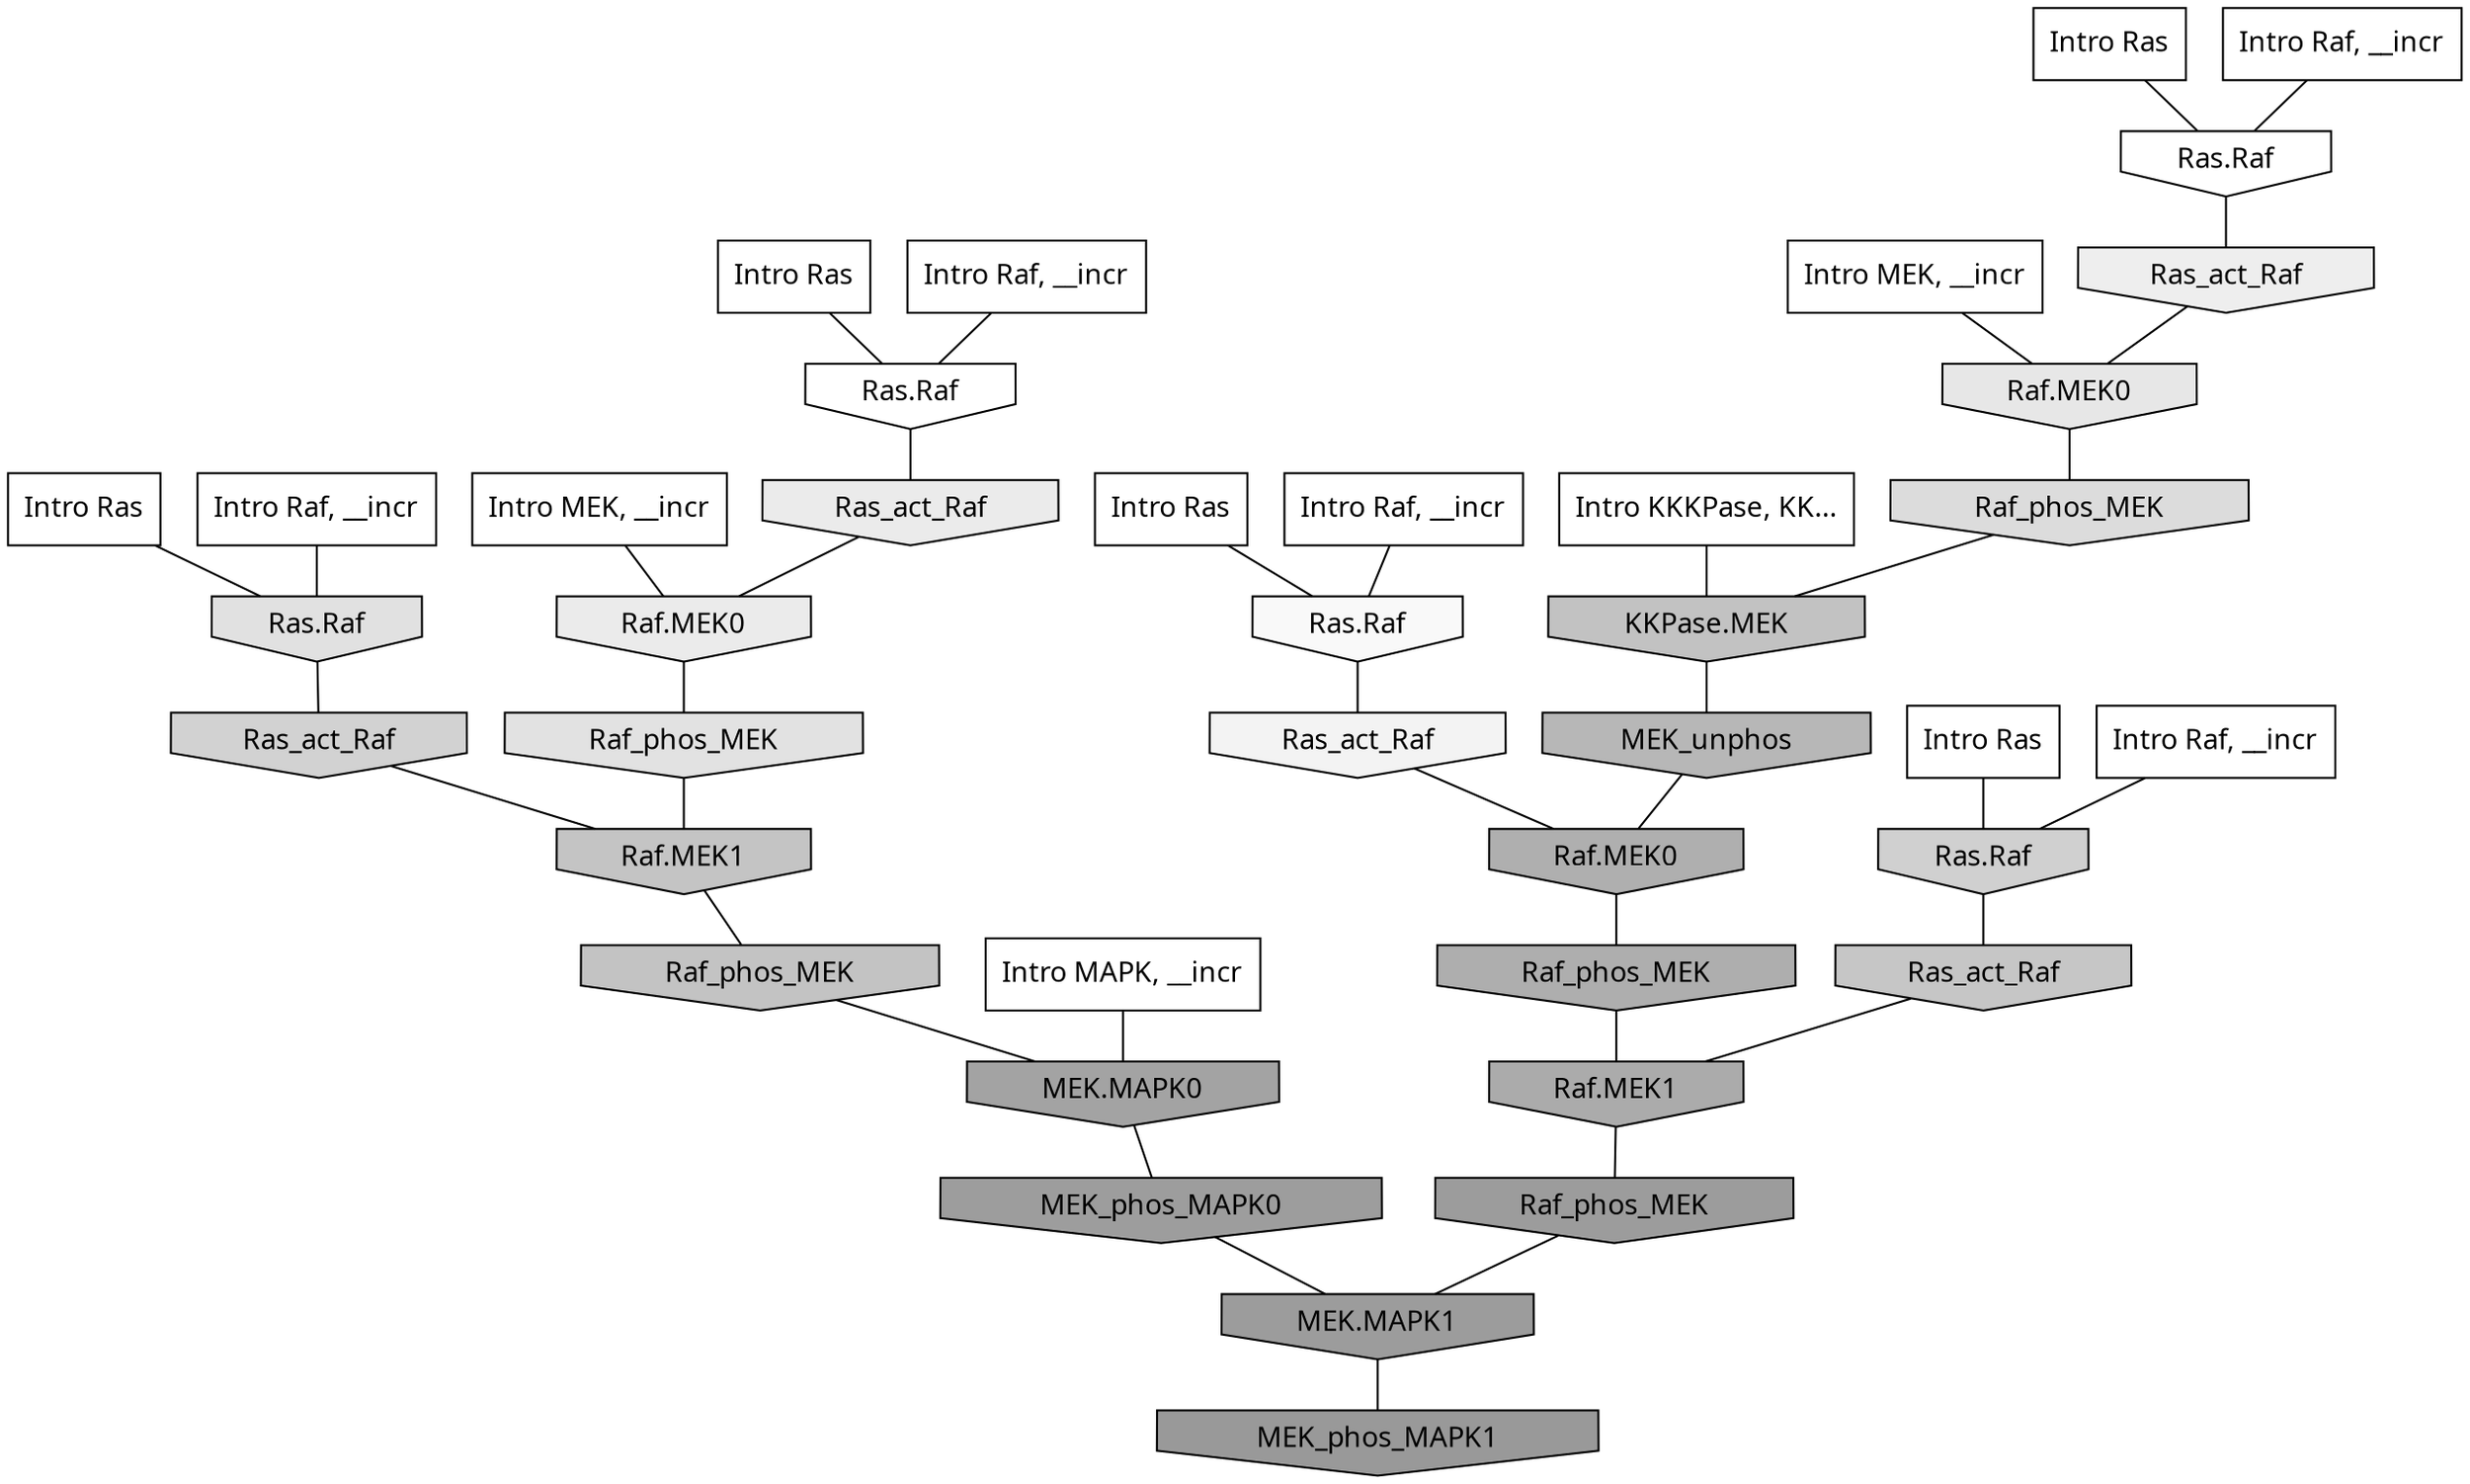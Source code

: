 digraph G{
  rankdir="TB";
  ranksep=0.30;
  node [fontname="CMU Serif"];
  edge [fontname="CMU Serif"];
  
  9 [label="Intro Ras", shape=rectangle, style=filled, fillcolor="0.000 0.000 1.000"]
  
  11 [label="Intro Ras", shape=rectangle, style=filled, fillcolor="0.000 0.000 1.000"]
  
  18 [label="Intro Ras", shape=rectangle, style=filled, fillcolor="0.000 0.000 1.000"]
  
  48 [label="Intro Ras", shape=rectangle, style=filled, fillcolor="0.000 0.000 1.000"]
  
  50 [label="Intro Ras", shape=rectangle, style=filled, fillcolor="0.000 0.000 1.000"]
  
  124 [label="Intro Raf, __incr", shape=rectangle, style=filled, fillcolor="0.000 0.000 1.000"]
  
  504 [label="Intro Raf, __incr", shape=rectangle, style=filled, fillcolor="0.000 0.000 1.000"]
  
  650 [label="Intro Raf, __incr", shape=rectangle, style=filled, fillcolor="0.000 0.000 1.000"]
  
  861 [label="Intro Raf, __incr", shape=rectangle, style=filled, fillcolor="0.000 0.000 1.000"]
  
  979 [label="Intro Raf, __incr", shape=rectangle, style=filled, fillcolor="0.000 0.000 1.000"]
  
  1727 [label="Intro MEK, __incr", shape=rectangle, style=filled, fillcolor="0.000 0.000 1.000"]
  
  1813 [label="Intro MEK, __incr", shape=rectangle, style=filled, fillcolor="0.000 0.000 1.000"]
  
  2609 [label="Intro MAPK, __incr", shape=rectangle, style=filled, fillcolor="0.000 0.000 1.000"]
  
  3123 [label="Intro KKKPase, KK...", shape=rectangle, style=filled, fillcolor="0.000 0.000 1.000"]
  
  3271 [label="Ras.Raf", shape=invhouse, style=filled, fillcolor="0.000 0.000 1.000"]
  
  3298 [label="Ras.Raf", shape=invhouse, style=filled, fillcolor="0.000 0.000 1.000"]
  
  3462 [label="Ras.Raf", shape=invhouse, style=filled, fillcolor="0.000 0.000 0.976"]
  
  3665 [label="Ras_act_Raf", shape=invhouse, style=filled, fillcolor="0.000 0.000 0.950"]
  
  3880 [label="Ras_act_Raf", shape=invhouse, style=filled, fillcolor="0.000 0.000 0.933"]
  
  4129 [label="Ras_act_Raf", shape=invhouse, style=filled, fillcolor="0.000 0.000 0.918"]
  
  4132 [label="Raf.MEK0", shape=invhouse, style=filled, fillcolor="0.000 0.000 0.918"]
  
  4312 [label="Raf.MEK0", shape=invhouse, style=filled, fillcolor="0.000 0.000 0.904"]
  
  4593 [label="Raf_phos_MEK", shape=invhouse, style=filled, fillcolor="0.000 0.000 0.886"]
  
  4659 [label="Ras.Raf", shape=invhouse, style=filled, fillcolor="0.000 0.000 0.882"]
  
  5040 [label="Raf_phos_MEK", shape=invhouse, style=filled, fillcolor="0.000 0.000 0.860"]
  
  5721 [label="Ras_act_Raf", shape=invhouse, style=filled, fillcolor="0.000 0.000 0.821"]
  
  5898 [label="Ras.Raf", shape=invhouse, style=filled, fillcolor="0.000 0.000 0.813"]
  
  6729 [label="Ras_act_Raf", shape=invhouse, style=filled, fillcolor="0.000 0.000 0.776"]
  
  6916 [label="Raf.MEK1", shape=invhouse, style=filled, fillcolor="0.000 0.000 0.769"]
  
  7046 [label="Raf_phos_MEK", shape=invhouse, style=filled, fillcolor="0.000 0.000 0.764"]
  
  7154 [label="KKPase.MEK", shape=invhouse, style=filled, fillcolor="0.000 0.000 0.761"]
  
  8598 [label="MEK_unphos", shape=invhouse, style=filled, fillcolor="0.000 0.000 0.717"]
  
  9804 [label="Raf.MEK0", shape=invhouse, style=filled, fillcolor="0.000 0.000 0.687"]
  
  10031 [label="Raf_phos_MEK", shape=invhouse, style=filled, fillcolor="0.000 0.000 0.683"]
  
  10558 [label="Raf.MEK1", shape=invhouse, style=filled, fillcolor="0.000 0.000 0.671"]
  
  12458 [label="MEK.MAPK0", shape=invhouse, style=filled, fillcolor="0.000 0.000 0.637"]
  
  13729 [label="MEK_phos_MAPK0", shape=invhouse, style=filled, fillcolor="0.000 0.000 0.617"]
  
  13964 [label="Raf_phos_MEK", shape=invhouse, style=filled, fillcolor="0.000 0.000 0.613"]
  
  14012 [label="MEK.MAPK1", shape=invhouse, style=filled, fillcolor="0.000 0.000 0.613"]
  
  15012 [label="MEK_phos_MAPK1", shape=invhouse, style=filled, fillcolor="0.000 0.000 0.600"]
  
  
  14012 -> 15012 [dir=none, color="0.000 0.000 0.000"] 
  13964 -> 14012 [dir=none, color="0.000 0.000 0.000"] 
  13729 -> 14012 [dir=none, color="0.000 0.000 0.000"] 
  12458 -> 13729 [dir=none, color="0.000 0.000 0.000"] 
  10558 -> 13964 [dir=none, color="0.000 0.000 0.000"] 
  10031 -> 10558 [dir=none, color="0.000 0.000 0.000"] 
  9804 -> 10031 [dir=none, color="0.000 0.000 0.000"] 
  8598 -> 9804 [dir=none, color="0.000 0.000 0.000"] 
  7154 -> 8598 [dir=none, color="0.000 0.000 0.000"] 
  7046 -> 12458 [dir=none, color="0.000 0.000 0.000"] 
  6916 -> 7046 [dir=none, color="0.000 0.000 0.000"] 
  6729 -> 10558 [dir=none, color="0.000 0.000 0.000"] 
  5898 -> 6729 [dir=none, color="0.000 0.000 0.000"] 
  5721 -> 6916 [dir=none, color="0.000 0.000 0.000"] 
  5040 -> 7154 [dir=none, color="0.000 0.000 0.000"] 
  4659 -> 5721 [dir=none, color="0.000 0.000 0.000"] 
  4593 -> 6916 [dir=none, color="0.000 0.000 0.000"] 
  4312 -> 5040 [dir=none, color="0.000 0.000 0.000"] 
  4132 -> 4593 [dir=none, color="0.000 0.000 0.000"] 
  4129 -> 4132 [dir=none, color="0.000 0.000 0.000"] 
  3880 -> 4312 [dir=none, color="0.000 0.000 0.000"] 
  3665 -> 9804 [dir=none, color="0.000 0.000 0.000"] 
  3462 -> 3665 [dir=none, color="0.000 0.000 0.000"] 
  3298 -> 3880 [dir=none, color="0.000 0.000 0.000"] 
  3271 -> 4129 [dir=none, color="0.000 0.000 0.000"] 
  3123 -> 7154 [dir=none, color="0.000 0.000 0.000"] 
  2609 -> 12458 [dir=none, color="0.000 0.000 0.000"] 
  1813 -> 4132 [dir=none, color="0.000 0.000 0.000"] 
  1727 -> 4312 [dir=none, color="0.000 0.000 0.000"] 
  979 -> 3271 [dir=none, color="0.000 0.000 0.000"] 
  861 -> 3462 [dir=none, color="0.000 0.000 0.000"] 
  650 -> 5898 [dir=none, color="0.000 0.000 0.000"] 
  504 -> 3298 [dir=none, color="0.000 0.000 0.000"] 
  124 -> 4659 [dir=none, color="0.000 0.000 0.000"] 
  50 -> 3271 [dir=none, color="0.000 0.000 0.000"] 
  48 -> 5898 [dir=none, color="0.000 0.000 0.000"] 
  18 -> 4659 [dir=none, color="0.000 0.000 0.000"] 
  11 -> 3298 [dir=none, color="0.000 0.000 0.000"] 
  9 -> 3462 [dir=none, color="0.000 0.000 0.000"] 
  
  }
